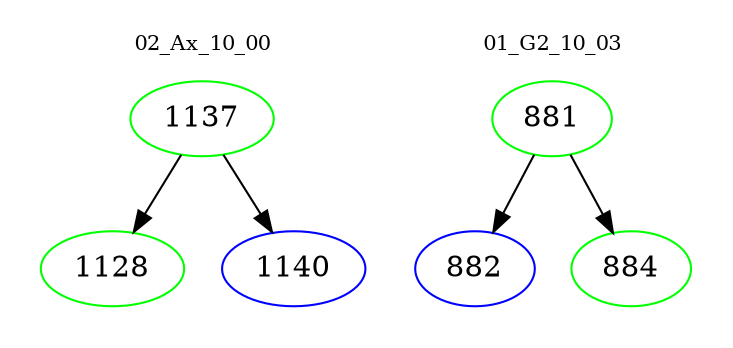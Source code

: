 digraph{
subgraph cluster_0 {
color = white
label = "02_Ax_10_00";
fontsize=10;
T0_1137 [label="1137", color="green"]
T0_1137 -> T0_1128 [color="black"]
T0_1128 [label="1128", color="green"]
T0_1137 -> T0_1140 [color="black"]
T0_1140 [label="1140", color="blue"]
}
subgraph cluster_1 {
color = white
label = "01_G2_10_03";
fontsize=10;
T1_881 [label="881", color="green"]
T1_881 -> T1_882 [color="black"]
T1_882 [label="882", color="blue"]
T1_881 -> T1_884 [color="black"]
T1_884 [label="884", color="green"]
}
}
